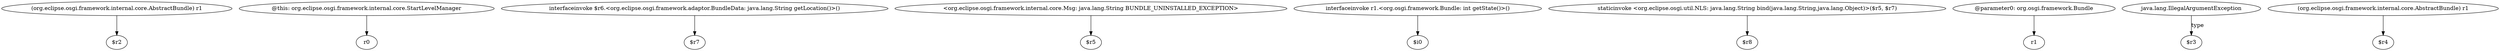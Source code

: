 digraph g {
0[label="(org.eclipse.osgi.framework.internal.core.AbstractBundle) r1"]
1[label="$r2"]
0->1[label=""]
2[label="@this: org.eclipse.osgi.framework.internal.core.StartLevelManager"]
3[label="r0"]
2->3[label=""]
4[label="interfaceinvoke $r6.<org.eclipse.osgi.framework.adaptor.BundleData: java.lang.String getLocation()>()"]
5[label="$r7"]
4->5[label=""]
6[label="<org.eclipse.osgi.framework.internal.core.Msg: java.lang.String BUNDLE_UNINSTALLED_EXCEPTION>"]
7[label="$r5"]
6->7[label=""]
8[label="interfaceinvoke r1.<org.osgi.framework.Bundle: int getState()>()"]
9[label="$i0"]
8->9[label=""]
10[label="staticinvoke <org.eclipse.osgi.util.NLS: java.lang.String bind(java.lang.String,java.lang.Object)>($r5, $r7)"]
11[label="$r8"]
10->11[label=""]
12[label="@parameter0: org.osgi.framework.Bundle"]
13[label="r1"]
12->13[label=""]
14[label="java.lang.IllegalArgumentException"]
15[label="$r3"]
14->15[label="type"]
16[label="(org.eclipse.osgi.framework.internal.core.AbstractBundle) r1"]
17[label="$r4"]
16->17[label=""]
}